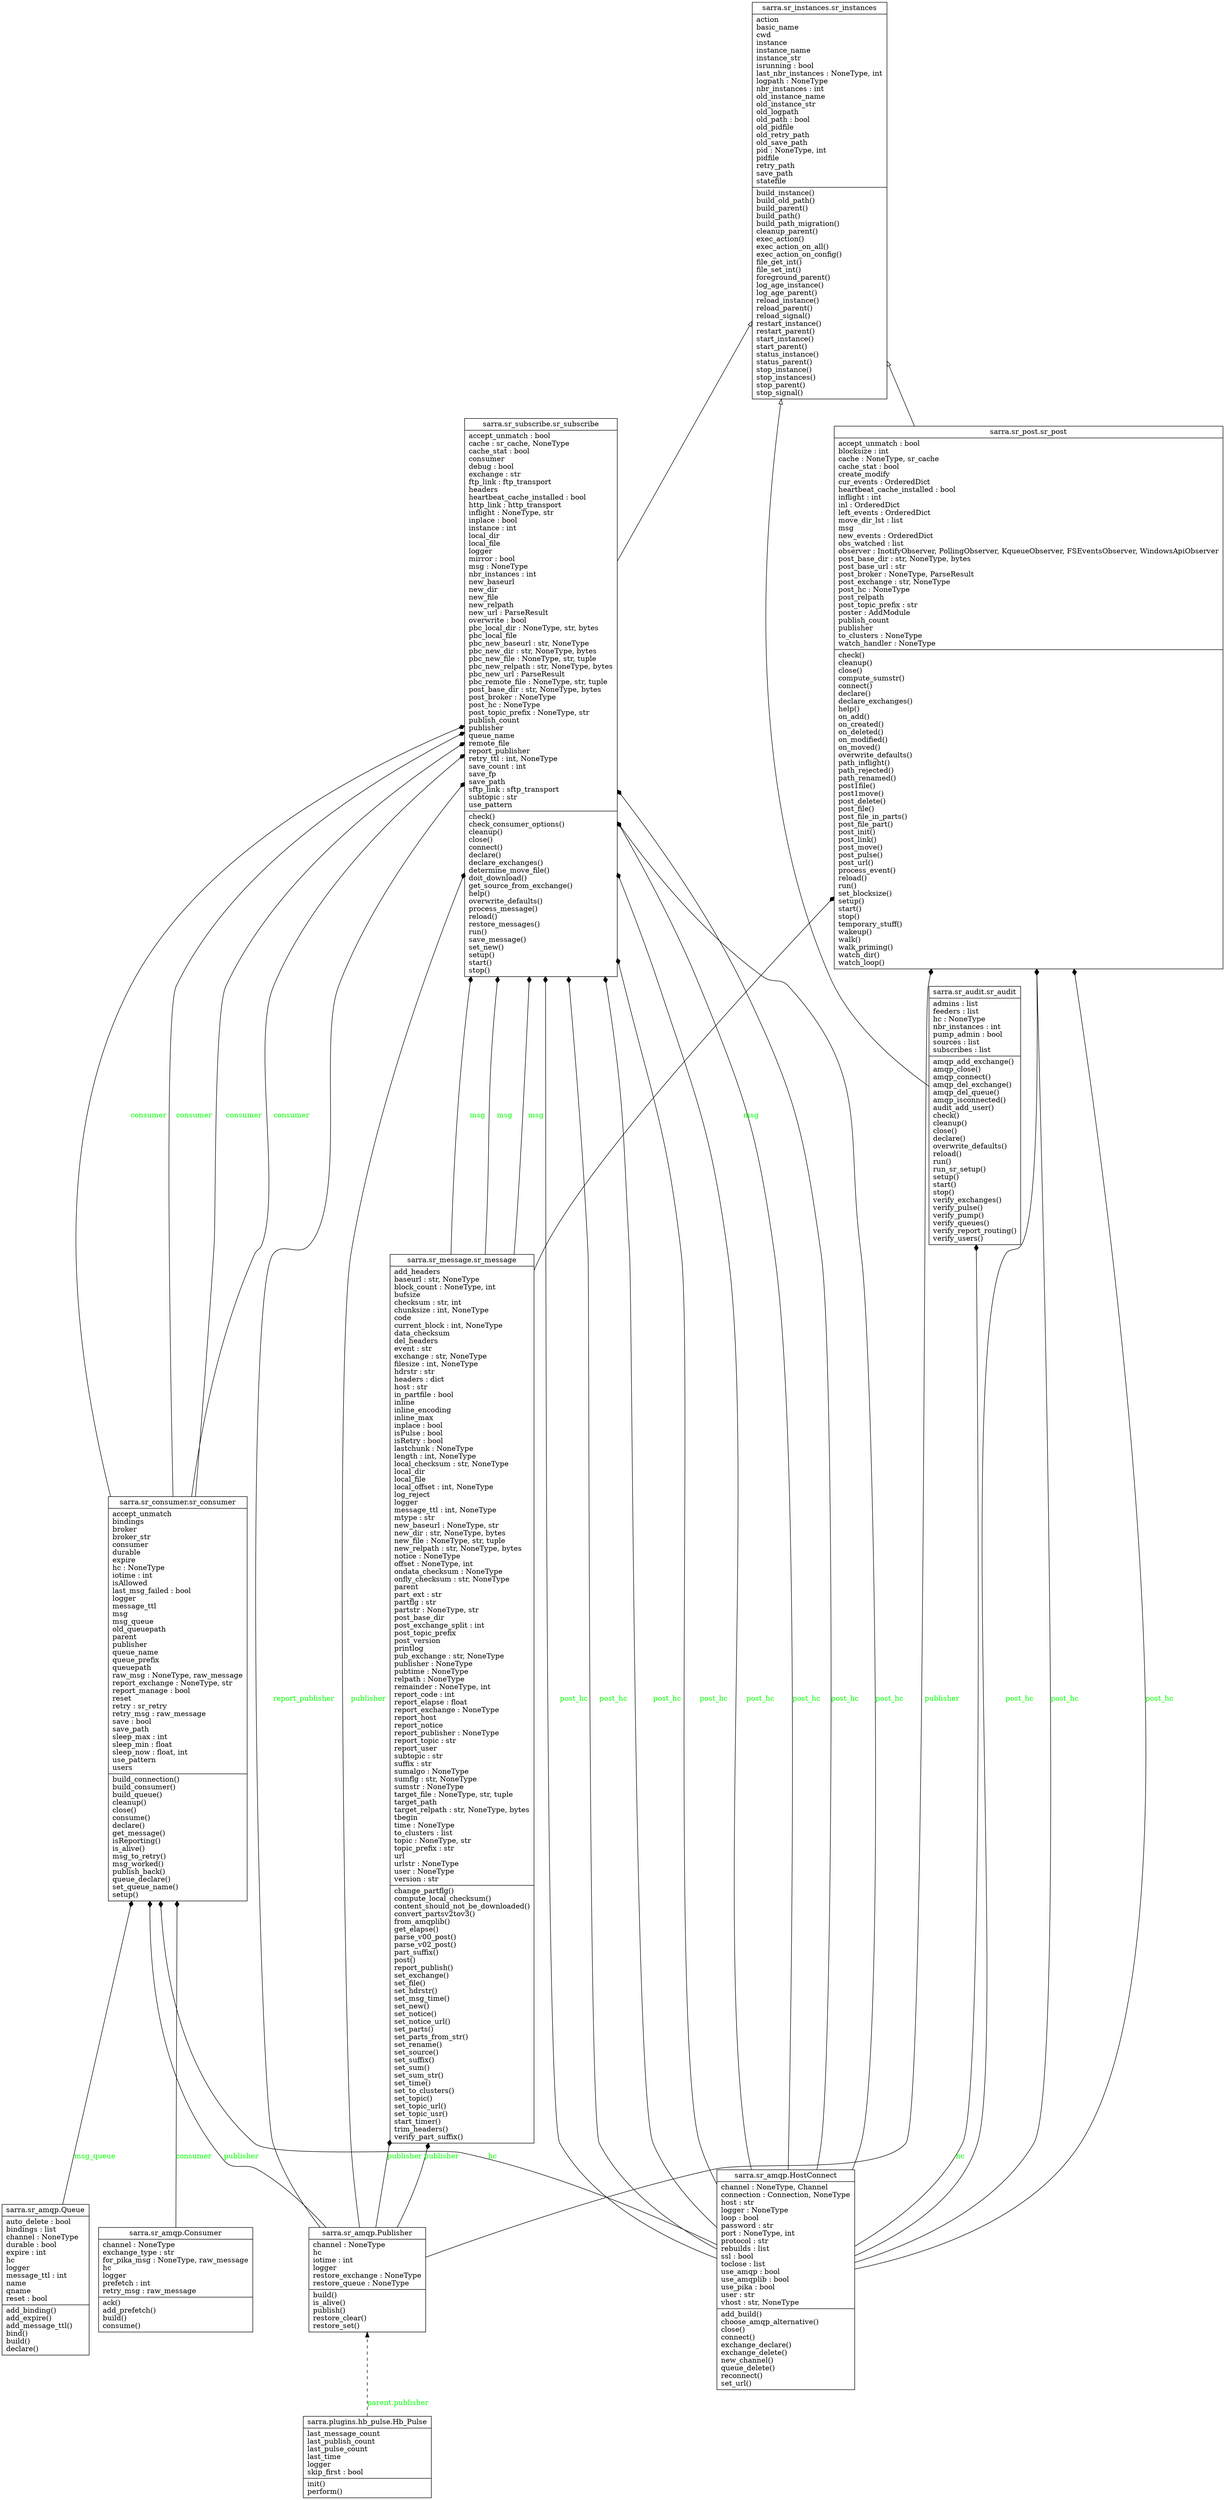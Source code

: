 digraph "classes_sr_amqp-full" {
charset="utf-8"
rankdir=BT
"1" [label="{sarra.plugins.hb_pulse.Hb_Pulse|last_message_count\llast_publish_count\llast_pulse_count\llast_time\llogger\lskip_first : bool\l|init()\lperform()\l}", shape="record"];
"2" [label="{sarra.sr_amqp.Consumer|channel : NoneType\lexchange_type : str\lfor_pika_msg : NoneType, raw_message\lhc\llogger\lprefetch : int\lretry_msg : raw_message\l|ack()\ladd_prefetch()\lbuild()\lconsume()\l}", shape="record"];
"3" [label="{sarra.sr_amqp.HostConnect|channel : NoneType, Channel\lconnection : Connection, NoneType\lhost : str\llogger : NoneType\lloop : bool\lpassword : str\lport : NoneType, int\lprotocol : str\lrebuilds : list\lssl : bool\ltoclose : list\luse_amqp : bool\luse_amqplib : bool\luse_pika : bool\luser : str\lvhost : str, NoneType\l|add_build()\lchoose_amqp_alternative()\lclose()\lconnect()\lexchange_declare()\lexchange_delete()\lnew_channel()\lqueue_delete()\lreconnect()\lset_url()\l}", shape="record"];
"4" [label="{sarra.sr_amqp.Publisher|channel : NoneType\lhc\liotime : int\llogger\lrestore_exchange : NoneType\lrestore_queue : NoneType\l|build()\lis_alive()\lpublish()\lrestore_clear()\lrestore_set()\l}", shape="record"];
"5" [label="{sarra.sr_amqp.Queue|auto_delete : bool\lbindings : list\lchannel : NoneType\ldurable : bool\lexpire : int\lhc\llogger\lmessage_ttl : int\lname\lqname\lreset : bool\l|add_binding()\ladd_expire()\ladd_message_ttl()\lbind()\lbuild()\ldeclare()\l}", shape="record"];
"6" [label="{sarra.sr_audit.sr_audit|admins : list\lfeeders : list\lhc : NoneType\lnbr_instances : int\lpump_admin : bool\lsources : list\lsubscribes : list\l|amqp_add_exchange()\lamqp_close()\lamqp_connect()\lamqp_del_exchange()\lamqp_del_queue()\lamqp_isconnected()\laudit_add_user()\lcheck()\lcleanup()\lclose()\ldeclare()\loverwrite_defaults()\lreload()\lrun()\lrun_sr_setup()\lsetup()\lstart()\lstop()\lverify_exchanges()\lverify_pulse()\lverify_pump()\lverify_queues()\lverify_report_routing()\lverify_users()\l}", shape="record"];
"7" [label="{sarra.sr_consumer.sr_consumer|accept_unmatch\lbindings\lbroker\lbroker_str\lconsumer\ldurable\lexpire\lhc : NoneType\liotime : int\lisAllowed\llast_msg_failed : bool\llogger\lmessage_ttl\lmsg\lmsg_queue\lold_queuepath\lparent\lpublisher\lqueue_name\lqueue_prefix\lqueuepath\lraw_msg : NoneType, raw_message\lreport_exchange : NoneType, str\lreport_manage : bool\lreset\lretry : sr_retry\lretry_msg : raw_message\lsave : bool\lsave_path\lsleep_max : int\lsleep_min : float\lsleep_now : float, int\luse_pattern\lusers\l|build_connection()\lbuild_consumer()\lbuild_queue()\lcleanup()\lclose()\lconsume()\ldeclare()\lget_message()\lisReporting()\lis_alive()\lmsg_to_retry()\lmsg_worked()\lpublish_back()\lqueue_declare()\lset_queue_name()\lsetup()\l}", shape="record"];
"8" [label="{sarra.sr_instances.sr_instances|action\lbasic_name\lcwd\linstance\linstance_name\linstance_str\lisrunning : bool\llast_nbr_instances : NoneType, int\llogpath : NoneType\lnbr_instances : int\lold_instance_name\lold_instance_str\lold_logpath\lold_path : bool\lold_pidfile\lold_retry_path\lold_save_path\lpid : NoneType, int\lpidfile\lretry_path\lsave_path\lstatefile\l|build_instance()\lbuild_old_path()\lbuild_parent()\lbuild_path()\lbuild_path_migration()\lcleanup_parent()\lexec_action()\lexec_action_on_all()\lexec_action_on_config()\lfile_get_int()\lfile_set_int()\lforeground_parent()\llog_age_instance()\llog_age_parent()\lreload_instance()\lreload_parent()\lreload_signal()\lrestart_instance()\lrestart_parent()\lstart_instance()\lstart_parent()\lstatus_instance()\lstatus_parent()\lstop_instance()\lstop_instances()\lstop_parent()\lstop_signal()\l}", shape="record"];
"9" [label="{sarra.sr_message.sr_message|add_headers\lbaseurl : str, NoneType\lblock_count : NoneType, int\lbufsize\lchecksum : str, int\lchunksize : int, NoneType\lcode\lcurrent_block : int, NoneType\ldata_checksum\ldel_headers\levent : str\lexchange : str, NoneType\lfilesize : int, NoneType\lhdrstr : str\lheaders : dict\lhost : str\lin_partfile : bool\linline\linline_encoding\linline_max\linplace : bool\lisPulse : bool\lisRetry : bool\llastchunk : NoneType\llength : int, NoneType\llocal_checksum : str, NoneType\llocal_dir\llocal_file\llocal_offset : int, NoneType\llog_reject\llogger\lmessage_ttl : int, NoneType\lmtype : str\lnew_baseurl : NoneType, str\lnew_dir : str, NoneType, bytes\lnew_file : NoneType, str, tuple\lnew_relpath : str, NoneType, bytes\lnotice : NoneType\loffset : NoneType, int\londata_checksum : NoneType\lonfly_checksum : str, NoneType\lparent\lpart_ext : str\lpartflg : str\lpartstr : NoneType, str\lpost_base_dir\lpost_exchange_split : int\lpost_topic_prefix\lpost_version\lprintlog\lpub_exchange : str, NoneType\lpublisher : NoneType\lpubtime : NoneType\lrelpath : NoneType\lremainder : NoneType, int\lreport_code : int\lreport_elapse : float\lreport_exchange : NoneType\lreport_host\lreport_notice\lreport_publisher : NoneType\lreport_topic : str\lreport_user\lsubtopic : str\lsuffix : str\lsumalgo : NoneType\lsumflg : str, NoneType\lsumstr : NoneType\ltarget_file : NoneType, str, tuple\ltarget_path\ltarget_relpath : str, NoneType, bytes\ltbegin\ltime : NoneType\lto_clusters : list\ltopic : NoneType, str\ltopic_prefix : str\lurl\lurlstr : NoneType\luser : NoneType\lversion : str\l|change_partflg()\lcompute_local_checksum()\lcontent_should_not_be_downloaded()\lconvert_partsv2tov3()\lfrom_amqplib()\lget_elapse()\lparse_v00_post()\lparse_v02_post()\lpart_suffix()\lpost()\lreport_publish()\lset_exchange()\lset_file()\lset_hdrstr()\lset_msg_time()\lset_new()\lset_notice()\lset_notice_url()\lset_parts()\lset_parts_from_str()\lset_rename()\lset_source()\lset_suffix()\lset_sum()\lset_sum_str()\lset_time()\lset_to_clusters()\lset_topic()\lset_topic_url()\lset_topic_usr()\lstart_timer()\ltrim_headers()\lverify_part_suffix()\l}", shape="record"];
"12" [label="{sarra.sr_post.sr_post|accept_unmatch : bool\lblocksize : int\lcache : NoneType, sr_cache\lcache_stat : bool\lcreate_modify\lcur_events : OrderedDict\lheartbeat_cache_installed : bool\linflight : int\linl : OrderedDict\lleft_events : OrderedDict\lmove_dir_lst : list\lmsg\lnew_events : OrderedDict\lobs_watched : list\lobserver : InotifyObserver, PollingObserver, KqueueObserver, FSEventsObserver, WindowsApiObserver\lpost_base_dir : str, NoneType, bytes\lpost_base_url : str\lpost_broker : NoneType, ParseResult\lpost_exchange : str, NoneType\lpost_hc : NoneType\lpost_relpath\lpost_topic_prefix : str\lposter : AddModule\lpublish_count\lpublisher\lto_clusters : NoneType\lwatch_handler : NoneType\l|check()\lcleanup()\lclose()\lcompute_sumstr()\lconnect()\ldeclare()\ldeclare_exchanges()\lhelp()\lon_add()\lon_created()\lon_deleted()\lon_modified()\lon_moved()\loverwrite_defaults()\lpath_inflight()\lpath_rejected()\lpath_renamed()\lpost1file()\lpost1move()\lpost_delete()\lpost_file()\lpost_file_in_parts()\lpost_file_part()\lpost_init()\lpost_link()\lpost_move()\lpost_pulse()\lpost_url()\lprocess_event()\lreload()\lrun()\lset_blocksize()\lsetup()\lstart()\lstop()\ltemporary_stuff()\lwakeup()\lwalk()\lwalk_priming()\lwatch_dir()\lwatch_loop()\l}", shape="record"];
"13" [label="{sarra.sr_subscribe.sr_subscribe|accept_unmatch : bool\lcache : sr_cache, NoneType\lcache_stat : bool\lconsumer\ldebug : bool\lexchange : str\lftp_link : ftp_transport\lheaders\lheartbeat_cache_installed : bool\lhttp_link : http_transport\linflight : NoneType, str\linplace : bool\linstance : int\llocal_dir\llocal_file\llogger\lmirror : bool\lmsg : NoneType\lnbr_instances : int\lnew_baseurl\lnew_dir\lnew_file\lnew_relpath\lnew_url : ParseResult\loverwrite : bool\lpbc_local_dir : NoneType, str, bytes\lpbc_local_file\lpbc_new_baseurl : str, NoneType\lpbc_new_dir : str, NoneType, bytes\lpbc_new_file : NoneType, str, tuple\lpbc_new_relpath : str, NoneType, bytes\lpbc_new_url : ParseResult\lpbc_remote_file : NoneType, str, tuple\lpost_base_dir : str, NoneType, bytes\lpost_broker : NoneType\lpost_hc : NoneType\lpost_topic_prefix : NoneType, str\lpublish_count\lpublisher\lqueue_name\lremote_file\lreport_publisher\lretry_ttl : int, NoneType\lsave_count : int\lsave_fp\lsave_path\lsftp_link : sftp_transport\lsubtopic : str\luse_pattern\l|check()\lcheck_consumer_options()\lcleanup()\lclose()\lconnect()\ldeclare()\ldeclare_exchanges()\ldetermine_move_file()\ldoit_download()\lget_source_from_exchange()\lhelp()\loverwrite_defaults()\lprocess_message()\lreload()\lrestore_messages()\lrun()\lsave_message()\lset_new()\lsetup()\lstart()\lstop()\l}", shape="record"];
"1" -> "4" [arrowtail="none", fontcolor="green", label="parent.publisher", style="dashed"];
"6" -> "8" [arrowhead="empty", arrowtail="none"];
"12" -> "8" [arrowhead="empty", arrowtail="none"];
"13" -> "8" [arrowhead="empty", arrowtail="none"];
"2" -> "7" [arrowhead="diamond", arrowtail="none", fontcolor="green", label="consumer", style="solid"];
"3" -> "6" [arrowhead="diamond", arrowtail="none", fontcolor="green", label="hc", style="solid"];
"3" -> "7" [arrowhead="diamond", arrowtail="none", fontcolor="green", label="hc", style="solid"];
"3" -> "12" [arrowhead="diamond", arrowtail="none", fontcolor="green", label="post_hc", style="solid"];
"3" -> "12" [arrowhead="diamond", arrowtail="none", fontcolor="green", label="post_hc", style="solid"];
"3" -> "12" [arrowhead="diamond", arrowtail="none", fontcolor="green", label="post_hc", style="solid"];
"3" -> "13" [arrowhead="diamond", arrowtail="none", fontcolor="green", label="post_hc", style="solid"];
"3" -> "13" [arrowhead="diamond", arrowtail="none", fontcolor="green", label="post_hc", style="solid"];
"3" -> "13" [arrowhead="diamond", arrowtail="none", fontcolor="green", label="post_hc", style="solid"];
"3" -> "13" [arrowhead="diamond", arrowtail="none", fontcolor="green", label="post_hc", style="solid"];
"3" -> "13" [arrowhead="diamond", arrowtail="none", fontcolor="green", label="post_hc", style="solid"];
"3" -> "13" [arrowhead="diamond", arrowtail="none", fontcolor="green", label="post_hc", style="solid"];
"3" -> "13" [arrowhead="diamond", arrowtail="none", fontcolor="green", label="post_hc", style="solid"];
"3" -> "13" [arrowhead="diamond", arrowtail="none", fontcolor="green", label="post_hc", style="solid"];
"4" -> "7" [arrowhead="diamond", arrowtail="none", fontcolor="green", label="publisher", style="solid"];
"4" -> "9" [arrowhead="diamond", arrowtail="none", fontcolor="green", label="publisher", style="solid"];
"4" -> "9" [arrowhead="diamond", arrowtail="none", fontcolor="green", label="publisher", style="solid"];
"4" -> "12" [arrowhead="diamond", arrowtail="none", fontcolor="green", label="publisher", style="solid"];
"4" -> "13" [arrowhead="diamond", arrowtail="none", fontcolor="green", label="report_publisher", style="solid"];
"4" -> "13" [arrowhead="diamond", arrowtail="none", fontcolor="green", label="publisher", style="solid"];
"5" -> "7" [arrowhead="diamond", arrowtail="none", fontcolor="green", label="msg_queue", style="solid"];
"7" -> "13" [arrowhead="diamond", arrowtail="none", fontcolor="green", label="consumer", style="solid"];
"7" -> "13" [arrowhead="diamond", arrowtail="none", fontcolor="green", label="consumer", style="solid"];
"7" -> "13" [arrowhead="diamond", arrowtail="none", fontcolor="green", label="consumer", style="solid"];
"7" -> "13" [arrowhead="diamond", arrowtail="none", fontcolor="green", label="consumer", style="solid"];
"9" -> "12" [arrowhead="diamond", arrowtail="none", fontcolor="green", label="msg", style="solid"];
"9" -> "13" [arrowhead="diamond", arrowtail="none", fontcolor="green", label="msg", style="solid"];
"9" -> "13" [arrowhead="diamond", arrowtail="none", fontcolor="green", label="msg", style="solid"];
"9" -> "13" [arrowhead="diamond", arrowtail="none", fontcolor="green", label="msg", style="solid"];
}
